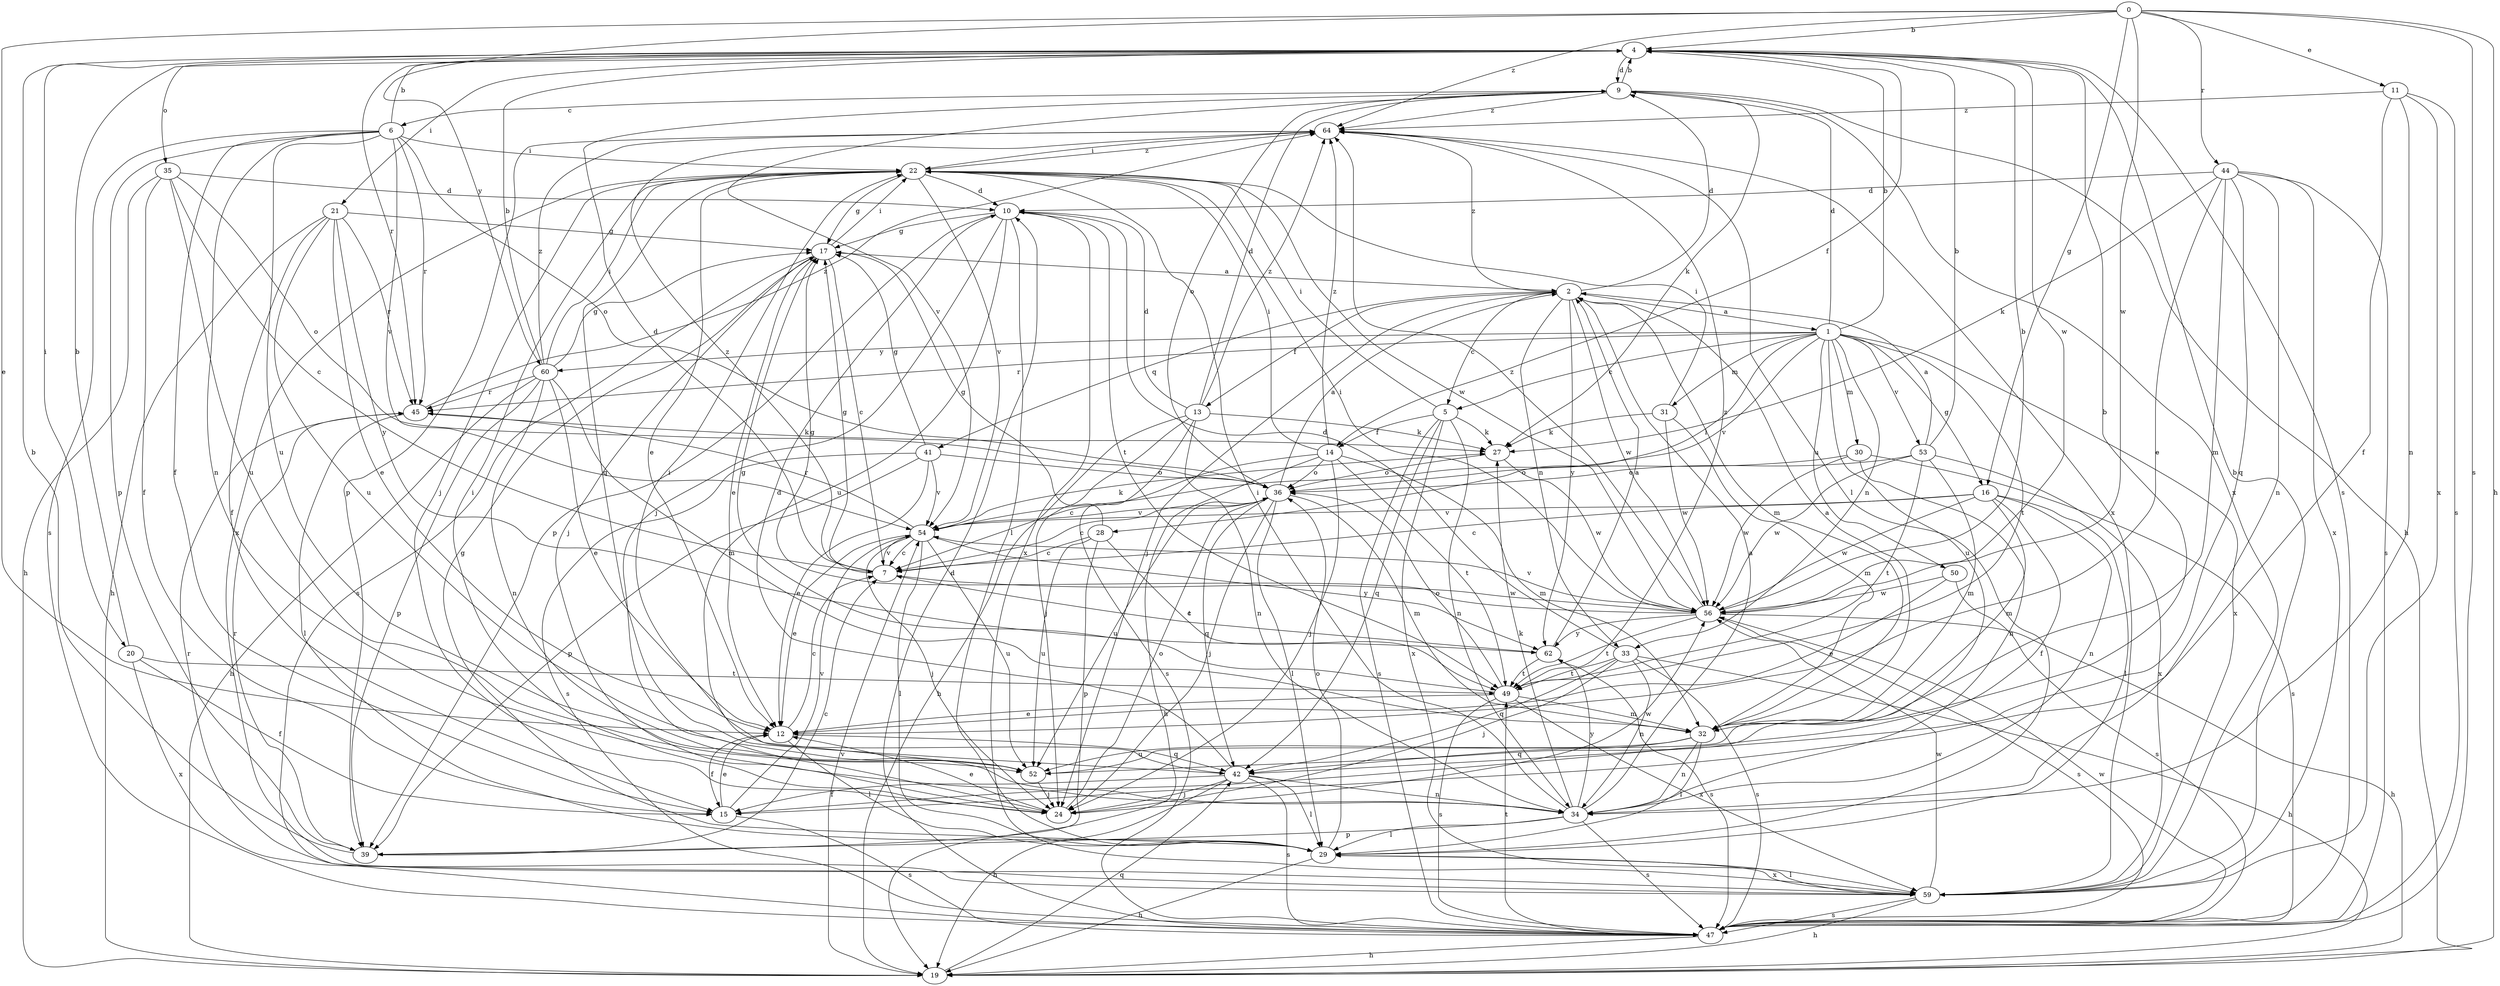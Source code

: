 strict digraph  {
0;
1;
2;
4;
5;
6;
7;
9;
10;
11;
12;
13;
14;
15;
16;
17;
19;
20;
21;
22;
24;
27;
28;
29;
30;
31;
32;
33;
34;
35;
36;
39;
41;
42;
44;
45;
47;
49;
50;
52;
53;
54;
56;
59;
60;
62;
64;
0 -> 4  [label=b];
0 -> 11  [label=e];
0 -> 12  [label=e];
0 -> 16  [label=g];
0 -> 19  [label=h];
0 -> 44  [label=r];
0 -> 47  [label=s];
0 -> 56  [label=w];
0 -> 60  [label=y];
0 -> 64  [label=z];
1 -> 4  [label=b];
1 -> 5  [label=c];
1 -> 9  [label=d];
1 -> 16  [label=g];
1 -> 28  [label=l];
1 -> 30  [label=m];
1 -> 31  [label=m];
1 -> 33  [label=n];
1 -> 45  [label=r];
1 -> 49  [label=t];
1 -> 50  [label=u];
1 -> 52  [label=u];
1 -> 53  [label=v];
1 -> 54  [label=v];
1 -> 59  [label=x];
1 -> 60  [label=y];
2 -> 1  [label=a];
2 -> 5  [label=c];
2 -> 9  [label=d];
2 -> 13  [label=f];
2 -> 24  [label=j];
2 -> 32  [label=m];
2 -> 33  [label=n];
2 -> 41  [label=q];
2 -> 56  [label=w];
2 -> 62  [label=y];
2 -> 64  [label=z];
4 -> 9  [label=d];
4 -> 14  [label=f];
4 -> 20  [label=i];
4 -> 21  [label=i];
4 -> 35  [label=o];
4 -> 45  [label=r];
4 -> 47  [label=s];
4 -> 56  [label=w];
5 -> 14  [label=f];
5 -> 22  [label=i];
5 -> 27  [label=k];
5 -> 34  [label=n];
5 -> 42  [label=q];
5 -> 47  [label=s];
5 -> 59  [label=x];
6 -> 4  [label=b];
6 -> 15  [label=f];
6 -> 22  [label=i];
6 -> 34  [label=n];
6 -> 36  [label=o];
6 -> 39  [label=p];
6 -> 45  [label=r];
6 -> 47  [label=s];
6 -> 52  [label=u];
6 -> 54  [label=v];
7 -> 9  [label=d];
7 -> 17  [label=g];
7 -> 54  [label=v];
7 -> 56  [label=w];
7 -> 64  [label=z];
9 -> 4  [label=b];
9 -> 6  [label=c];
9 -> 19  [label=h];
9 -> 27  [label=k];
9 -> 36  [label=o];
9 -> 54  [label=v];
9 -> 59  [label=x];
9 -> 64  [label=z];
10 -> 17  [label=g];
10 -> 24  [label=j];
10 -> 29  [label=l];
10 -> 39  [label=p];
10 -> 49  [label=t];
10 -> 52  [label=u];
10 -> 59  [label=x];
11 -> 15  [label=f];
11 -> 34  [label=n];
11 -> 47  [label=s];
11 -> 59  [label=x];
11 -> 64  [label=z];
12 -> 7  [label=c];
12 -> 15  [label=f];
12 -> 29  [label=l];
12 -> 42  [label=q];
13 -> 9  [label=d];
13 -> 10  [label=d];
13 -> 19  [label=h];
13 -> 24  [label=j];
13 -> 27  [label=k];
13 -> 34  [label=n];
13 -> 47  [label=s];
13 -> 64  [label=z];
14 -> 7  [label=c];
14 -> 19  [label=h];
14 -> 22  [label=i];
14 -> 24  [label=j];
14 -> 32  [label=m];
14 -> 36  [label=o];
14 -> 49  [label=t];
14 -> 64  [label=z];
15 -> 12  [label=e];
15 -> 47  [label=s];
15 -> 54  [label=v];
16 -> 7  [label=c];
16 -> 15  [label=f];
16 -> 29  [label=l];
16 -> 32  [label=m];
16 -> 34  [label=n];
16 -> 54  [label=v];
16 -> 56  [label=w];
17 -> 2  [label=a];
17 -> 7  [label=c];
17 -> 12  [label=e];
17 -> 22  [label=i];
17 -> 24  [label=j];
17 -> 47  [label=s];
19 -> 42  [label=q];
19 -> 54  [label=v];
20 -> 4  [label=b];
20 -> 15  [label=f];
20 -> 49  [label=t];
20 -> 59  [label=x];
21 -> 12  [label=e];
21 -> 15  [label=f];
21 -> 17  [label=g];
21 -> 19  [label=h];
21 -> 45  [label=r];
21 -> 52  [label=u];
21 -> 62  [label=y];
22 -> 10  [label=d];
22 -> 12  [label=e];
22 -> 17  [label=g];
22 -> 24  [label=j];
22 -> 42  [label=q];
22 -> 54  [label=v];
22 -> 56  [label=w];
22 -> 59  [label=x];
22 -> 64  [label=z];
24 -> 12  [label=e];
24 -> 22  [label=i];
24 -> 36  [label=o];
24 -> 56  [label=w];
27 -> 36  [label=o];
27 -> 56  [label=w];
28 -> 7  [label=c];
28 -> 17  [label=g];
28 -> 39  [label=p];
28 -> 49  [label=t];
28 -> 52  [label=u];
29 -> 17  [label=g];
29 -> 19  [label=h];
29 -> 36  [label=o];
29 -> 59  [label=x];
30 -> 34  [label=n];
30 -> 36  [label=o];
30 -> 47  [label=s];
30 -> 56  [label=w];
31 -> 22  [label=i];
31 -> 27  [label=k];
31 -> 32  [label=m];
31 -> 56  [label=w];
32 -> 2  [label=a];
32 -> 29  [label=l];
32 -> 34  [label=n];
32 -> 42  [label=q];
32 -> 52  [label=u];
33 -> 10  [label=d];
33 -> 19  [label=h];
33 -> 24  [label=j];
33 -> 34  [label=n];
33 -> 42  [label=q];
33 -> 47  [label=s];
33 -> 49  [label=t];
34 -> 2  [label=a];
34 -> 22  [label=i];
34 -> 27  [label=k];
34 -> 29  [label=l];
34 -> 39  [label=p];
34 -> 47  [label=s];
34 -> 62  [label=y];
35 -> 7  [label=c];
35 -> 10  [label=d];
35 -> 15  [label=f];
35 -> 19  [label=h];
35 -> 36  [label=o];
35 -> 52  [label=u];
36 -> 2  [label=a];
36 -> 7  [label=c];
36 -> 24  [label=j];
36 -> 29  [label=l];
36 -> 32  [label=m];
36 -> 42  [label=q];
36 -> 52  [label=u];
36 -> 54  [label=v];
39 -> 4  [label=b];
39 -> 7  [label=c];
39 -> 45  [label=r];
41 -> 12  [label=e];
41 -> 17  [label=g];
41 -> 36  [label=o];
41 -> 39  [label=p];
41 -> 47  [label=s];
41 -> 54  [label=v];
42 -> 10  [label=d];
42 -> 15  [label=f];
42 -> 19  [label=h];
42 -> 22  [label=i];
42 -> 24  [label=j];
42 -> 29  [label=l];
42 -> 34  [label=n];
42 -> 47  [label=s];
44 -> 10  [label=d];
44 -> 12  [label=e];
44 -> 27  [label=k];
44 -> 32  [label=m];
44 -> 34  [label=n];
44 -> 42  [label=q];
44 -> 47  [label=s];
44 -> 59  [label=x];
45 -> 27  [label=k];
45 -> 29  [label=l];
45 -> 64  [label=z];
47 -> 10  [label=d];
47 -> 19  [label=h];
47 -> 49  [label=t];
47 -> 56  [label=w];
49 -> 12  [label=e];
49 -> 17  [label=g];
49 -> 32  [label=m];
49 -> 36  [label=o];
49 -> 47  [label=s];
49 -> 59  [label=x];
49 -> 64  [label=z];
50 -> 12  [label=e];
50 -> 47  [label=s];
50 -> 56  [label=w];
52 -> 4  [label=b];
52 -> 24  [label=j];
53 -> 2  [label=a];
53 -> 4  [label=b];
53 -> 32  [label=m];
53 -> 36  [label=o];
53 -> 49  [label=t];
53 -> 56  [label=w];
53 -> 59  [label=x];
54 -> 7  [label=c];
54 -> 12  [label=e];
54 -> 24  [label=j];
54 -> 27  [label=k];
54 -> 29  [label=l];
54 -> 45  [label=r];
54 -> 52  [label=u];
54 -> 62  [label=y];
56 -> 4  [label=b];
56 -> 17  [label=g];
56 -> 19  [label=h];
56 -> 22  [label=i];
56 -> 47  [label=s];
56 -> 49  [label=t];
56 -> 54  [label=v];
56 -> 62  [label=y];
56 -> 64  [label=z];
59 -> 4  [label=b];
59 -> 19  [label=h];
59 -> 29  [label=l];
59 -> 45  [label=r];
59 -> 47  [label=s];
59 -> 56  [label=w];
60 -> 4  [label=b];
60 -> 12  [label=e];
60 -> 17  [label=g];
60 -> 19  [label=h];
60 -> 22  [label=i];
60 -> 32  [label=m];
60 -> 34  [label=n];
60 -> 39  [label=p];
60 -> 45  [label=r];
60 -> 64  [label=z];
62 -> 2  [label=a];
62 -> 7  [label=c];
62 -> 47  [label=s];
62 -> 49  [label=t];
64 -> 22  [label=i];
64 -> 29  [label=l];
64 -> 39  [label=p];
64 -> 59  [label=x];
}
